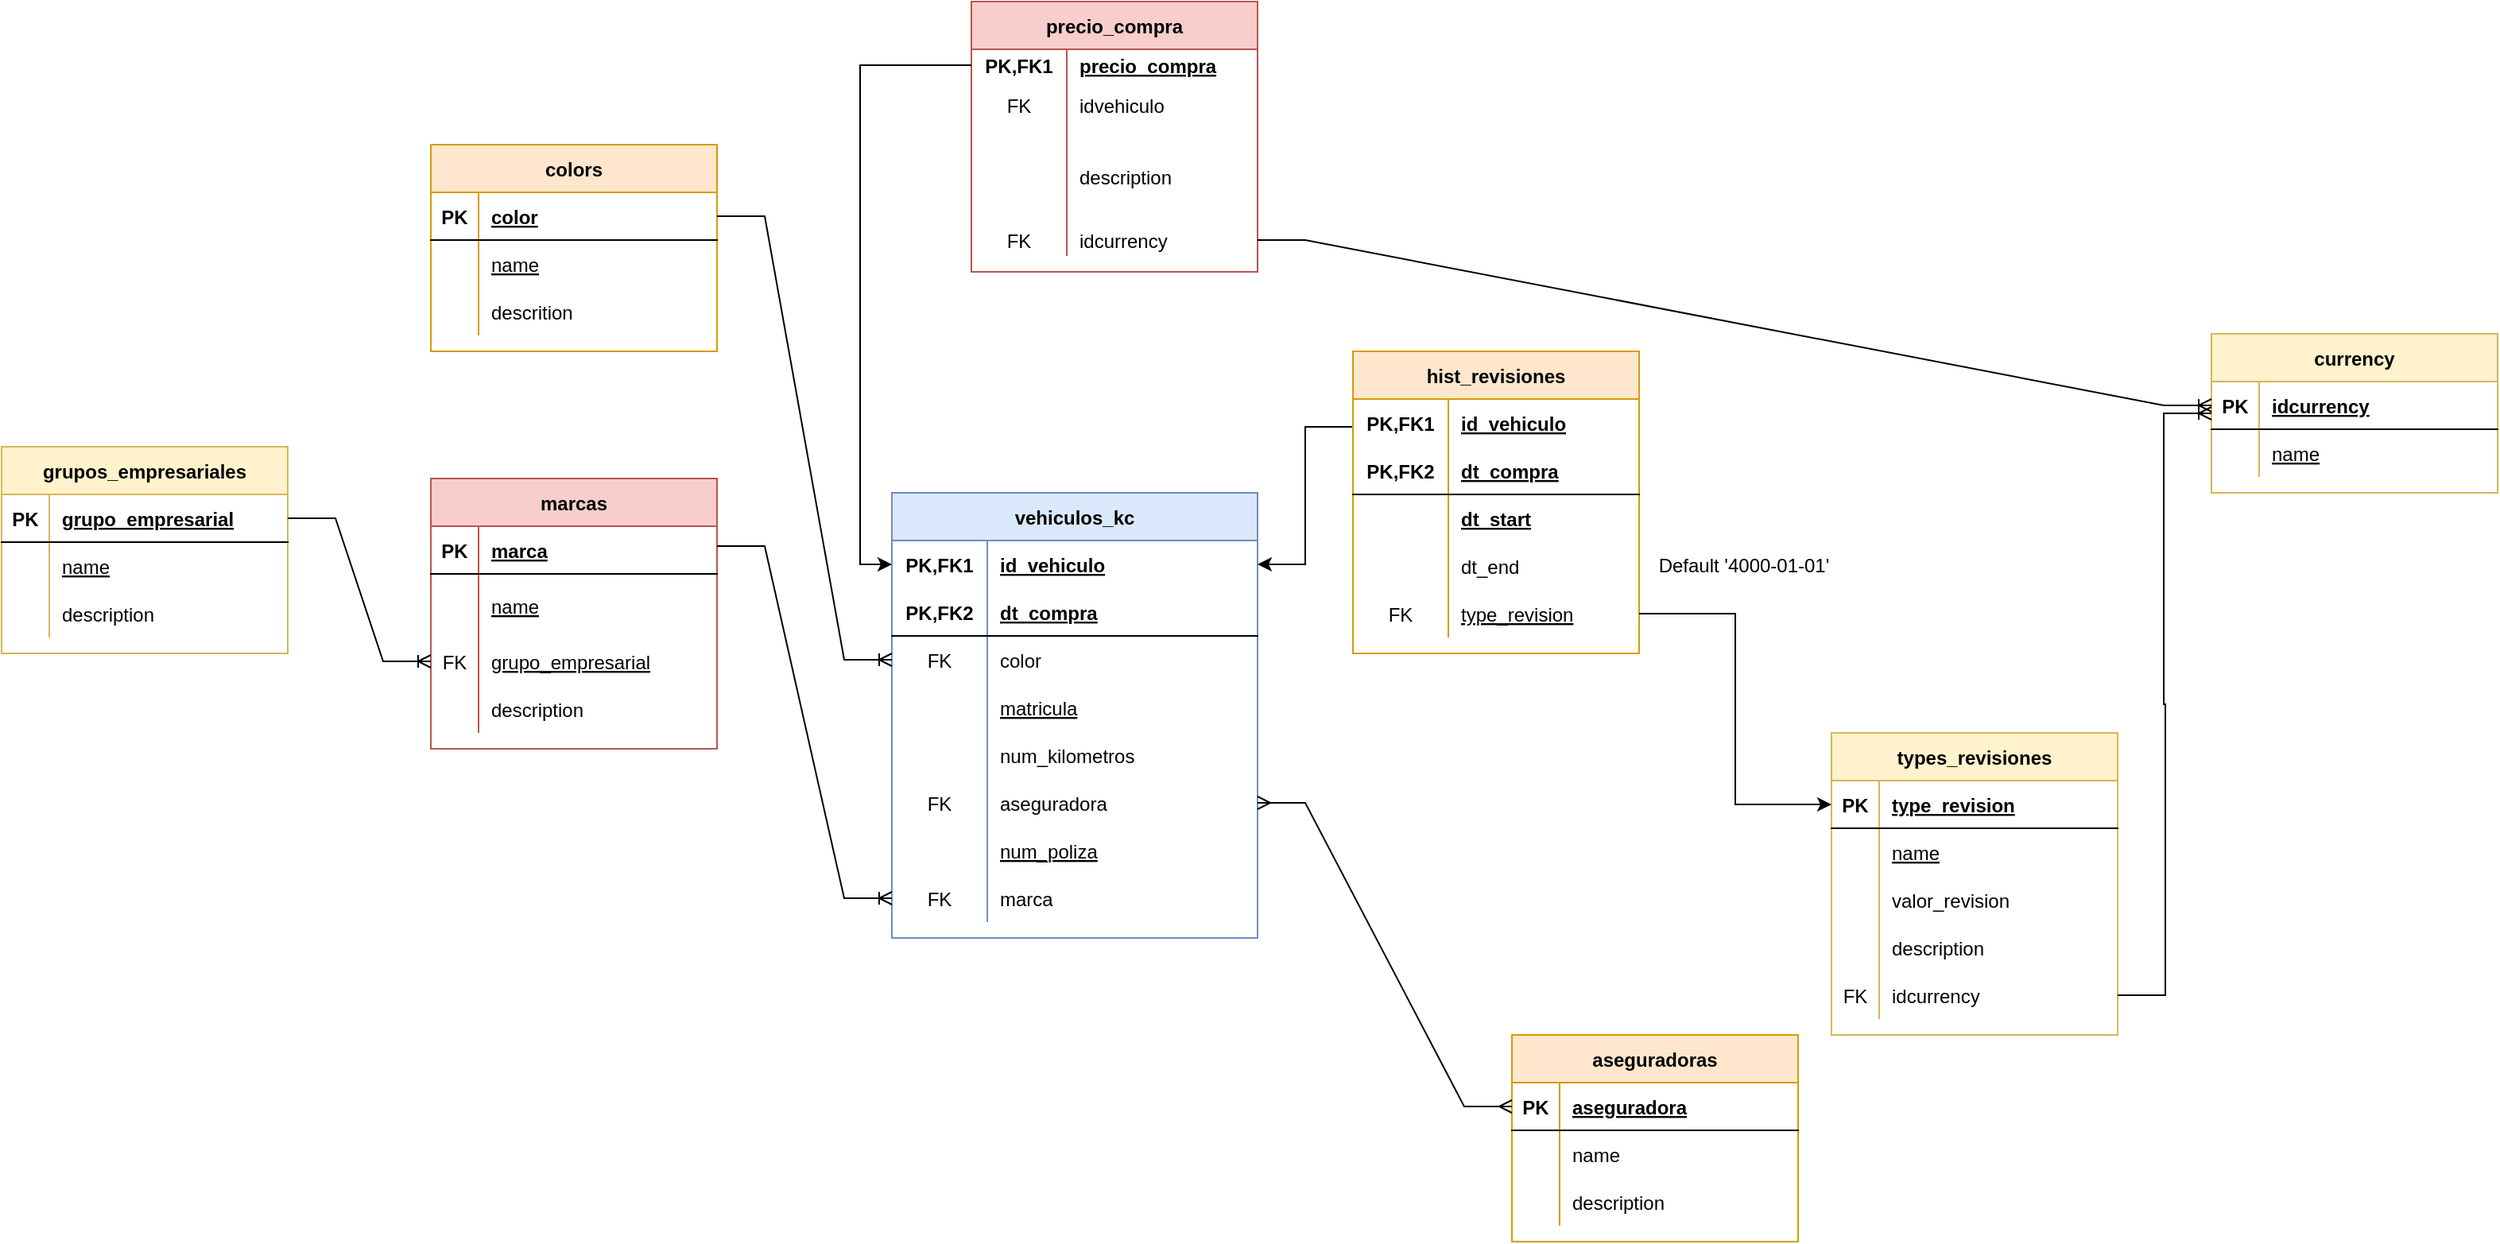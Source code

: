 <mxfile version="20.2.8" type="device"><diagram id="hcPcQY_i2NIe4Xo1qm1g" name="Página-1"><mxGraphModel dx="1695" dy="2679" grid="1" gridSize="10" guides="1" tooltips="1" connect="1" arrows="1" fold="1" page="1" pageScale="1" pageWidth="827" pageHeight="2100" math="0" shadow="0"><root><mxCell id="0"/><mxCell id="1" parent="0"/><mxCell id="Z83wsBmDGaU-SKLRe_BS-1" value="vehiculos_kc" style="shape=table;startSize=30;container=1;collapsible=1;childLayout=tableLayout;fixedRows=1;rowLines=0;fontStyle=1;align=center;resizeLast=1;fillColor=#dae8fc;strokeColor=#6c8ebf;" vertex="1" parent="1"><mxGeometry x="470" y="169" width="230" height="280" as="geometry"/></mxCell><mxCell id="Z83wsBmDGaU-SKLRe_BS-2" value="" style="shape=tableRow;horizontal=0;startSize=0;swimlaneHead=0;swimlaneBody=0;fillColor=none;collapsible=0;dropTarget=0;points=[[0,0.5],[1,0.5]];portConstraint=eastwest;top=0;left=0;right=0;bottom=0;" vertex="1" parent="Z83wsBmDGaU-SKLRe_BS-1"><mxGeometry y="30" width="230" height="30" as="geometry"/></mxCell><mxCell id="Z83wsBmDGaU-SKLRe_BS-3" value="PK,FK1" style="shape=partialRectangle;connectable=0;fillColor=none;top=0;left=0;bottom=0;right=0;fontStyle=1;overflow=hidden;" vertex="1" parent="Z83wsBmDGaU-SKLRe_BS-2"><mxGeometry width="60" height="30" as="geometry"><mxRectangle width="60" height="30" as="alternateBounds"/></mxGeometry></mxCell><mxCell id="Z83wsBmDGaU-SKLRe_BS-4" value="id_vehiculo" style="shape=partialRectangle;connectable=0;fillColor=none;top=0;left=0;bottom=0;right=0;align=left;spacingLeft=6;fontStyle=5;overflow=hidden;" vertex="1" parent="Z83wsBmDGaU-SKLRe_BS-2"><mxGeometry x="60" width="170" height="30" as="geometry"><mxRectangle width="170" height="30" as="alternateBounds"/></mxGeometry></mxCell><mxCell id="Z83wsBmDGaU-SKLRe_BS-5" value="" style="shape=tableRow;horizontal=0;startSize=0;swimlaneHead=0;swimlaneBody=0;fillColor=none;collapsible=0;dropTarget=0;points=[[0,0.5],[1,0.5]];portConstraint=eastwest;top=0;left=0;right=0;bottom=1;" vertex="1" parent="Z83wsBmDGaU-SKLRe_BS-1"><mxGeometry y="60" width="230" height="30" as="geometry"/></mxCell><mxCell id="Z83wsBmDGaU-SKLRe_BS-6" value="PK,FK2" style="shape=partialRectangle;connectable=0;fillColor=none;top=0;left=0;bottom=0;right=0;fontStyle=1;overflow=hidden;" vertex="1" parent="Z83wsBmDGaU-SKLRe_BS-5"><mxGeometry width="60" height="30" as="geometry"><mxRectangle width="60" height="30" as="alternateBounds"/></mxGeometry></mxCell><mxCell id="Z83wsBmDGaU-SKLRe_BS-7" value="dt_compra" style="shape=partialRectangle;connectable=0;fillColor=none;top=0;left=0;bottom=0;right=0;align=left;spacingLeft=6;fontStyle=5;overflow=hidden;" vertex="1" parent="Z83wsBmDGaU-SKLRe_BS-5"><mxGeometry x="60" width="170" height="30" as="geometry"><mxRectangle width="170" height="30" as="alternateBounds"/></mxGeometry></mxCell><mxCell id="Z83wsBmDGaU-SKLRe_BS-14" value="" style="shape=tableRow;horizontal=0;startSize=0;swimlaneHead=0;swimlaneBody=0;fillColor=none;collapsible=0;dropTarget=0;points=[[0,0.5],[1,0.5]];portConstraint=eastwest;top=0;left=0;right=0;bottom=0;" vertex="1" parent="Z83wsBmDGaU-SKLRe_BS-1"><mxGeometry y="90" width="230" height="30" as="geometry"/></mxCell><mxCell id="Z83wsBmDGaU-SKLRe_BS-15" value="FK" style="shape=partialRectangle;connectable=0;fillColor=none;top=0;left=0;bottom=0;right=0;editable=1;overflow=hidden;" vertex="1" parent="Z83wsBmDGaU-SKLRe_BS-14"><mxGeometry width="60" height="30" as="geometry"><mxRectangle width="60" height="30" as="alternateBounds"/></mxGeometry></mxCell><mxCell id="Z83wsBmDGaU-SKLRe_BS-16" value="color" style="shape=partialRectangle;connectable=0;fillColor=none;top=0;left=0;bottom=0;right=0;align=left;spacingLeft=6;overflow=hidden;" vertex="1" parent="Z83wsBmDGaU-SKLRe_BS-14"><mxGeometry x="60" width="170" height="30" as="geometry"><mxRectangle width="170" height="30" as="alternateBounds"/></mxGeometry></mxCell><mxCell id="Z83wsBmDGaU-SKLRe_BS-17" value="" style="shape=tableRow;horizontal=0;startSize=0;swimlaneHead=0;swimlaneBody=0;fillColor=none;collapsible=0;dropTarget=0;points=[[0,0.5],[1,0.5]];portConstraint=eastwest;top=0;left=0;right=0;bottom=0;" vertex="1" parent="Z83wsBmDGaU-SKLRe_BS-1"><mxGeometry y="120" width="230" height="30" as="geometry"/></mxCell><mxCell id="Z83wsBmDGaU-SKLRe_BS-18" value="" style="shape=partialRectangle;connectable=0;fillColor=none;top=0;left=0;bottom=0;right=0;editable=1;overflow=hidden;" vertex="1" parent="Z83wsBmDGaU-SKLRe_BS-17"><mxGeometry width="60" height="30" as="geometry"><mxRectangle width="60" height="30" as="alternateBounds"/></mxGeometry></mxCell><mxCell id="Z83wsBmDGaU-SKLRe_BS-19" value="matricula" style="shape=partialRectangle;connectable=0;fillColor=none;top=0;left=0;bottom=0;right=0;align=left;spacingLeft=6;overflow=hidden;fontStyle=4" vertex="1" parent="Z83wsBmDGaU-SKLRe_BS-17"><mxGeometry x="60" width="170" height="30" as="geometry"><mxRectangle width="170" height="30" as="alternateBounds"/></mxGeometry></mxCell><mxCell id="Z83wsBmDGaU-SKLRe_BS-20" value="" style="shape=tableRow;horizontal=0;startSize=0;swimlaneHead=0;swimlaneBody=0;fillColor=none;collapsible=0;dropTarget=0;points=[[0,0.5],[1,0.5]];portConstraint=eastwest;top=0;left=0;right=0;bottom=0;" vertex="1" parent="Z83wsBmDGaU-SKLRe_BS-1"><mxGeometry y="150" width="230" height="30" as="geometry"/></mxCell><mxCell id="Z83wsBmDGaU-SKLRe_BS-21" value="" style="shape=partialRectangle;connectable=0;fillColor=none;top=0;left=0;bottom=0;right=0;editable=1;overflow=hidden;" vertex="1" parent="Z83wsBmDGaU-SKLRe_BS-20"><mxGeometry width="60" height="30" as="geometry"><mxRectangle width="60" height="30" as="alternateBounds"/></mxGeometry></mxCell><mxCell id="Z83wsBmDGaU-SKLRe_BS-22" value="num_kilometros" style="shape=partialRectangle;connectable=0;fillColor=none;top=0;left=0;bottom=0;right=0;align=left;spacingLeft=6;overflow=hidden;" vertex="1" parent="Z83wsBmDGaU-SKLRe_BS-20"><mxGeometry x="60" width="170" height="30" as="geometry"><mxRectangle width="170" height="30" as="alternateBounds"/></mxGeometry></mxCell><mxCell id="Z83wsBmDGaU-SKLRe_BS-23" value="" style="shape=tableRow;horizontal=0;startSize=0;swimlaneHead=0;swimlaneBody=0;fillColor=none;collapsible=0;dropTarget=0;points=[[0,0.5],[1,0.5]];portConstraint=eastwest;top=0;left=0;right=0;bottom=0;" vertex="1" parent="Z83wsBmDGaU-SKLRe_BS-1"><mxGeometry y="180" width="230" height="30" as="geometry"/></mxCell><mxCell id="Z83wsBmDGaU-SKLRe_BS-24" value="FK" style="shape=partialRectangle;connectable=0;fillColor=none;top=0;left=0;bottom=0;right=0;editable=1;overflow=hidden;" vertex="1" parent="Z83wsBmDGaU-SKLRe_BS-23"><mxGeometry width="60" height="30" as="geometry"><mxRectangle width="60" height="30" as="alternateBounds"/></mxGeometry></mxCell><mxCell id="Z83wsBmDGaU-SKLRe_BS-25" value="aseguradora" style="shape=partialRectangle;connectable=0;fillColor=none;top=0;left=0;bottom=0;right=0;align=left;spacingLeft=6;overflow=hidden;" vertex="1" parent="Z83wsBmDGaU-SKLRe_BS-23"><mxGeometry x="60" width="170" height="30" as="geometry"><mxRectangle width="170" height="30" as="alternateBounds"/></mxGeometry></mxCell><mxCell id="Z83wsBmDGaU-SKLRe_BS-26" value="" style="shape=tableRow;horizontal=0;startSize=0;swimlaneHead=0;swimlaneBody=0;fillColor=none;collapsible=0;dropTarget=0;points=[[0,0.5],[1,0.5]];portConstraint=eastwest;top=0;left=0;right=0;bottom=0;" vertex="1" parent="Z83wsBmDGaU-SKLRe_BS-1"><mxGeometry y="210" width="230" height="30" as="geometry"/></mxCell><mxCell id="Z83wsBmDGaU-SKLRe_BS-27" value="" style="shape=partialRectangle;connectable=0;fillColor=none;top=0;left=0;bottom=0;right=0;editable=1;overflow=hidden;" vertex="1" parent="Z83wsBmDGaU-SKLRe_BS-26"><mxGeometry width="60" height="30" as="geometry"><mxRectangle width="60" height="30" as="alternateBounds"/></mxGeometry></mxCell><mxCell id="Z83wsBmDGaU-SKLRe_BS-28" value="num_poliza" style="shape=partialRectangle;connectable=0;fillColor=none;top=0;left=0;bottom=0;right=0;align=left;spacingLeft=6;overflow=hidden;fontStyle=4" vertex="1" parent="Z83wsBmDGaU-SKLRe_BS-26"><mxGeometry x="60" width="170" height="30" as="geometry"><mxRectangle width="170" height="30" as="alternateBounds"/></mxGeometry></mxCell><mxCell id="Z83wsBmDGaU-SKLRe_BS-90" value="" style="shape=tableRow;horizontal=0;startSize=0;swimlaneHead=0;swimlaneBody=0;fillColor=none;collapsible=0;dropTarget=0;points=[[0,0.5],[1,0.5]];portConstraint=eastwest;top=0;left=0;right=0;bottom=0;" vertex="1" parent="Z83wsBmDGaU-SKLRe_BS-1"><mxGeometry y="240" width="230" height="30" as="geometry"/></mxCell><mxCell id="Z83wsBmDGaU-SKLRe_BS-91" value="FK" style="shape=partialRectangle;connectable=0;fillColor=none;top=0;left=0;bottom=0;right=0;editable=1;overflow=hidden;" vertex="1" parent="Z83wsBmDGaU-SKLRe_BS-90"><mxGeometry width="60" height="30" as="geometry"><mxRectangle width="60" height="30" as="alternateBounds"/></mxGeometry></mxCell><mxCell id="Z83wsBmDGaU-SKLRe_BS-92" value="marca" style="shape=partialRectangle;connectable=0;fillColor=none;top=0;left=0;bottom=0;right=0;align=left;spacingLeft=6;overflow=hidden;" vertex="1" parent="Z83wsBmDGaU-SKLRe_BS-90"><mxGeometry x="60" width="170" height="30" as="geometry"><mxRectangle width="170" height="30" as="alternateBounds"/></mxGeometry></mxCell><mxCell id="Z83wsBmDGaU-SKLRe_BS-35" value="aseguradoras" style="shape=table;startSize=30;container=1;collapsible=1;childLayout=tableLayout;fixedRows=1;rowLines=0;fontStyle=1;align=center;resizeLast=1;fillColor=#ffe6cc;strokeColor=#d79b00;" vertex="1" parent="1"><mxGeometry x="860" y="510" width="180" height="130" as="geometry"/></mxCell><mxCell id="Z83wsBmDGaU-SKLRe_BS-36" value="" style="shape=tableRow;horizontal=0;startSize=0;swimlaneHead=0;swimlaneBody=0;fillColor=none;collapsible=0;dropTarget=0;points=[[0,0.5],[1,0.5]];portConstraint=eastwest;top=0;left=0;right=0;bottom=1;" vertex="1" parent="Z83wsBmDGaU-SKLRe_BS-35"><mxGeometry y="30" width="180" height="30" as="geometry"/></mxCell><mxCell id="Z83wsBmDGaU-SKLRe_BS-37" value="PK" style="shape=partialRectangle;connectable=0;fillColor=none;top=0;left=0;bottom=0;right=0;fontStyle=1;overflow=hidden;" vertex="1" parent="Z83wsBmDGaU-SKLRe_BS-36"><mxGeometry width="30" height="30" as="geometry"><mxRectangle width="30" height="30" as="alternateBounds"/></mxGeometry></mxCell><mxCell id="Z83wsBmDGaU-SKLRe_BS-38" value="aseguradora" style="shape=partialRectangle;connectable=0;fillColor=none;top=0;left=0;bottom=0;right=0;align=left;spacingLeft=6;fontStyle=5;overflow=hidden;" vertex="1" parent="Z83wsBmDGaU-SKLRe_BS-36"><mxGeometry x="30" width="150" height="30" as="geometry"><mxRectangle width="150" height="30" as="alternateBounds"/></mxGeometry></mxCell><mxCell id="Z83wsBmDGaU-SKLRe_BS-39" value="" style="shape=tableRow;horizontal=0;startSize=0;swimlaneHead=0;swimlaneBody=0;fillColor=none;collapsible=0;dropTarget=0;points=[[0,0.5],[1,0.5]];portConstraint=eastwest;top=0;left=0;right=0;bottom=0;" vertex="1" parent="Z83wsBmDGaU-SKLRe_BS-35"><mxGeometry y="60" width="180" height="30" as="geometry"/></mxCell><mxCell id="Z83wsBmDGaU-SKLRe_BS-40" value="" style="shape=partialRectangle;connectable=0;fillColor=none;top=0;left=0;bottom=0;right=0;editable=1;overflow=hidden;" vertex="1" parent="Z83wsBmDGaU-SKLRe_BS-39"><mxGeometry width="30" height="30" as="geometry"><mxRectangle width="30" height="30" as="alternateBounds"/></mxGeometry></mxCell><mxCell id="Z83wsBmDGaU-SKLRe_BS-41" value="name" style="shape=partialRectangle;connectable=0;fillColor=none;top=0;left=0;bottom=0;right=0;align=left;spacingLeft=6;overflow=hidden;" vertex="1" parent="Z83wsBmDGaU-SKLRe_BS-39"><mxGeometry x="30" width="150" height="30" as="geometry"><mxRectangle width="150" height="30" as="alternateBounds"/></mxGeometry></mxCell><mxCell id="Z83wsBmDGaU-SKLRe_BS-42" value="" style="shape=tableRow;horizontal=0;startSize=0;swimlaneHead=0;swimlaneBody=0;fillColor=none;collapsible=0;dropTarget=0;points=[[0,0.5],[1,0.5]];portConstraint=eastwest;top=0;left=0;right=0;bottom=0;" vertex="1" parent="Z83wsBmDGaU-SKLRe_BS-35"><mxGeometry y="90" width="180" height="30" as="geometry"/></mxCell><mxCell id="Z83wsBmDGaU-SKLRe_BS-43" value="" style="shape=partialRectangle;connectable=0;fillColor=none;top=0;left=0;bottom=0;right=0;editable=1;overflow=hidden;" vertex="1" parent="Z83wsBmDGaU-SKLRe_BS-42"><mxGeometry width="30" height="30" as="geometry"><mxRectangle width="30" height="30" as="alternateBounds"/></mxGeometry></mxCell><mxCell id="Z83wsBmDGaU-SKLRe_BS-44" value="description" style="shape=partialRectangle;connectable=0;fillColor=none;top=0;left=0;bottom=0;right=0;align=left;spacingLeft=6;overflow=hidden;" vertex="1" parent="Z83wsBmDGaU-SKLRe_BS-42"><mxGeometry x="30" width="150" height="30" as="geometry"><mxRectangle width="150" height="30" as="alternateBounds"/></mxGeometry></mxCell><mxCell id="Z83wsBmDGaU-SKLRe_BS-48" value="" style="edgeStyle=entityRelationEdgeStyle;fontSize=12;html=1;endArrow=ERmany;startArrow=ERmany;rounded=0;entryX=0;entryY=0.5;entryDx=0;entryDy=0;" edge="1" parent="1" source="Z83wsBmDGaU-SKLRe_BS-23" target="Z83wsBmDGaU-SKLRe_BS-36"><mxGeometry width="100" height="100" relative="1" as="geometry"><mxPoint x="790" y="580" as="sourcePoint"/><mxPoint x="890" y="480" as="targetPoint"/></mxGeometry></mxCell><mxCell id="Z83wsBmDGaU-SKLRe_BS-49" value="marcas" style="shape=table;startSize=30;container=1;collapsible=1;childLayout=tableLayout;fixedRows=1;rowLines=0;fontStyle=1;align=center;resizeLast=1;fillColor=#f8cecc;strokeColor=#b85450;" vertex="1" parent="1"><mxGeometry x="180" y="160" width="180" height="170" as="geometry"/></mxCell><mxCell id="Z83wsBmDGaU-SKLRe_BS-50" value="" style="shape=tableRow;horizontal=0;startSize=0;swimlaneHead=0;swimlaneBody=0;fillColor=none;collapsible=0;dropTarget=0;points=[[0,0.5],[1,0.5]];portConstraint=eastwest;top=0;left=0;right=0;bottom=1;" vertex="1" parent="Z83wsBmDGaU-SKLRe_BS-49"><mxGeometry y="30" width="180" height="30" as="geometry"/></mxCell><mxCell id="Z83wsBmDGaU-SKLRe_BS-51" value="PK" style="shape=partialRectangle;connectable=0;fillColor=none;top=0;left=0;bottom=0;right=0;fontStyle=1;overflow=hidden;" vertex="1" parent="Z83wsBmDGaU-SKLRe_BS-50"><mxGeometry width="30" height="30" as="geometry"><mxRectangle width="30" height="30" as="alternateBounds"/></mxGeometry></mxCell><mxCell id="Z83wsBmDGaU-SKLRe_BS-52" value="marca" style="shape=partialRectangle;connectable=0;fillColor=none;top=0;left=0;bottom=0;right=0;align=left;spacingLeft=6;fontStyle=5;overflow=hidden;" vertex="1" parent="Z83wsBmDGaU-SKLRe_BS-50"><mxGeometry x="30" width="150" height="30" as="geometry"><mxRectangle width="150" height="30" as="alternateBounds"/></mxGeometry></mxCell><mxCell id="Z83wsBmDGaU-SKLRe_BS-53" value="" style="shape=tableRow;horizontal=0;startSize=0;swimlaneHead=0;swimlaneBody=0;fillColor=none;collapsible=0;dropTarget=0;points=[[0,0.5],[1,0.5]];portConstraint=eastwest;top=0;left=0;right=0;bottom=0;" vertex="1" parent="Z83wsBmDGaU-SKLRe_BS-49"><mxGeometry y="60" width="180" height="40" as="geometry"/></mxCell><mxCell id="Z83wsBmDGaU-SKLRe_BS-54" value="" style="shape=partialRectangle;connectable=0;fillColor=none;top=0;left=0;bottom=0;right=0;editable=1;overflow=hidden;" vertex="1" parent="Z83wsBmDGaU-SKLRe_BS-53"><mxGeometry width="30" height="40" as="geometry"><mxRectangle width="30" height="40" as="alternateBounds"/></mxGeometry></mxCell><mxCell id="Z83wsBmDGaU-SKLRe_BS-55" value="name" style="shape=partialRectangle;connectable=0;fillColor=none;top=0;left=0;bottom=0;right=0;align=left;spacingLeft=6;overflow=hidden;fontStyle=4" vertex="1" parent="Z83wsBmDGaU-SKLRe_BS-53"><mxGeometry x="30" width="150" height="40" as="geometry"><mxRectangle width="150" height="40" as="alternateBounds"/></mxGeometry></mxCell><mxCell id="Z83wsBmDGaU-SKLRe_BS-56" value="" style="shape=tableRow;horizontal=0;startSize=0;swimlaneHead=0;swimlaneBody=0;fillColor=none;collapsible=0;dropTarget=0;points=[[0,0.5],[1,0.5]];portConstraint=eastwest;top=0;left=0;right=0;bottom=0;" vertex="1" parent="Z83wsBmDGaU-SKLRe_BS-49"><mxGeometry y="100" width="180" height="30" as="geometry"/></mxCell><mxCell id="Z83wsBmDGaU-SKLRe_BS-57" value="FK" style="shape=partialRectangle;connectable=0;fillColor=none;top=0;left=0;bottom=0;right=0;editable=1;overflow=hidden;" vertex="1" parent="Z83wsBmDGaU-SKLRe_BS-56"><mxGeometry width="30" height="30" as="geometry"><mxRectangle width="30" height="30" as="alternateBounds"/></mxGeometry></mxCell><mxCell id="Z83wsBmDGaU-SKLRe_BS-58" value="grupo_empresarial" style="shape=partialRectangle;connectable=0;fillColor=none;top=0;left=0;bottom=0;right=0;align=left;spacingLeft=6;overflow=hidden;fontStyle=4" vertex="1" parent="Z83wsBmDGaU-SKLRe_BS-56"><mxGeometry x="30" width="150" height="30" as="geometry"><mxRectangle width="150" height="30" as="alternateBounds"/></mxGeometry></mxCell><mxCell id="Z83wsBmDGaU-SKLRe_BS-59" value="" style="shape=tableRow;horizontal=0;startSize=0;swimlaneHead=0;swimlaneBody=0;fillColor=none;collapsible=0;dropTarget=0;points=[[0,0.5],[1,0.5]];portConstraint=eastwest;top=0;left=0;right=0;bottom=0;" vertex="1" parent="Z83wsBmDGaU-SKLRe_BS-49"><mxGeometry y="130" width="180" height="30" as="geometry"/></mxCell><mxCell id="Z83wsBmDGaU-SKLRe_BS-60" value="" style="shape=partialRectangle;connectable=0;fillColor=none;top=0;left=0;bottom=0;right=0;editable=1;overflow=hidden;" vertex="1" parent="Z83wsBmDGaU-SKLRe_BS-59"><mxGeometry width="30" height="30" as="geometry"><mxRectangle width="30" height="30" as="alternateBounds"/></mxGeometry></mxCell><mxCell id="Z83wsBmDGaU-SKLRe_BS-61" value="description" style="shape=partialRectangle;connectable=0;fillColor=none;top=0;left=0;bottom=0;right=0;align=left;spacingLeft=6;overflow=hidden;" vertex="1" parent="Z83wsBmDGaU-SKLRe_BS-59"><mxGeometry x="30" width="150" height="30" as="geometry"><mxRectangle width="150" height="30" as="alternateBounds"/></mxGeometry></mxCell><mxCell id="Z83wsBmDGaU-SKLRe_BS-62" value="" style="edgeStyle=entityRelationEdgeStyle;fontSize=12;html=1;endArrow=ERoneToMany;rounded=0;exitX=1;exitY=0.25;exitDx=0;exitDy=0;entryX=0;entryY=0.5;entryDx=0;entryDy=0;" edge="1" parent="1" source="Z83wsBmDGaU-SKLRe_BS-49" target="Z83wsBmDGaU-SKLRe_BS-90"><mxGeometry width="100" height="100" relative="1" as="geometry"><mxPoint x="360" y="170" as="sourcePoint"/><mxPoint x="460" y="70" as="targetPoint"/></mxGeometry></mxCell><mxCell id="Z83wsBmDGaU-SKLRe_BS-63" value="grupos_empresariales" style="shape=table;startSize=30;container=1;collapsible=1;childLayout=tableLayout;fixedRows=1;rowLines=0;fontStyle=1;align=center;resizeLast=1;fillColor=#fff2cc;strokeColor=#d6b656;" vertex="1" parent="1"><mxGeometry x="-90" y="140" width="180" height="130" as="geometry"/></mxCell><mxCell id="Z83wsBmDGaU-SKLRe_BS-64" value="" style="shape=tableRow;horizontal=0;startSize=0;swimlaneHead=0;swimlaneBody=0;fillColor=none;collapsible=0;dropTarget=0;points=[[0,0.5],[1,0.5]];portConstraint=eastwest;top=0;left=0;right=0;bottom=1;" vertex="1" parent="Z83wsBmDGaU-SKLRe_BS-63"><mxGeometry y="30" width="180" height="30" as="geometry"/></mxCell><mxCell id="Z83wsBmDGaU-SKLRe_BS-65" value="PK" style="shape=partialRectangle;connectable=0;fillColor=none;top=0;left=0;bottom=0;right=0;fontStyle=1;overflow=hidden;" vertex="1" parent="Z83wsBmDGaU-SKLRe_BS-64"><mxGeometry width="30" height="30" as="geometry"><mxRectangle width="30" height="30" as="alternateBounds"/></mxGeometry></mxCell><mxCell id="Z83wsBmDGaU-SKLRe_BS-66" value="grupo_empresarial" style="shape=partialRectangle;connectable=0;fillColor=none;top=0;left=0;bottom=0;right=0;align=left;spacingLeft=6;fontStyle=5;overflow=hidden;" vertex="1" parent="Z83wsBmDGaU-SKLRe_BS-64"><mxGeometry x="30" width="150" height="30" as="geometry"><mxRectangle width="150" height="30" as="alternateBounds"/></mxGeometry></mxCell><mxCell id="Z83wsBmDGaU-SKLRe_BS-67" value="" style="shape=tableRow;horizontal=0;startSize=0;swimlaneHead=0;swimlaneBody=0;fillColor=none;collapsible=0;dropTarget=0;points=[[0,0.5],[1,0.5]];portConstraint=eastwest;top=0;left=0;right=0;bottom=0;" vertex="1" parent="Z83wsBmDGaU-SKLRe_BS-63"><mxGeometry y="60" width="180" height="30" as="geometry"/></mxCell><mxCell id="Z83wsBmDGaU-SKLRe_BS-68" value="" style="shape=partialRectangle;connectable=0;fillColor=none;top=0;left=0;bottom=0;right=0;editable=1;overflow=hidden;" vertex="1" parent="Z83wsBmDGaU-SKLRe_BS-67"><mxGeometry width="30" height="30" as="geometry"><mxRectangle width="30" height="30" as="alternateBounds"/></mxGeometry></mxCell><mxCell id="Z83wsBmDGaU-SKLRe_BS-69" value="name" style="shape=partialRectangle;connectable=0;fillColor=none;top=0;left=0;bottom=0;right=0;align=left;spacingLeft=6;overflow=hidden;fontStyle=4" vertex="1" parent="Z83wsBmDGaU-SKLRe_BS-67"><mxGeometry x="30" width="150" height="30" as="geometry"><mxRectangle width="150" height="30" as="alternateBounds"/></mxGeometry></mxCell><mxCell id="Z83wsBmDGaU-SKLRe_BS-70" value="" style="shape=tableRow;horizontal=0;startSize=0;swimlaneHead=0;swimlaneBody=0;fillColor=none;collapsible=0;dropTarget=0;points=[[0,0.5],[1,0.5]];portConstraint=eastwest;top=0;left=0;right=0;bottom=0;" vertex="1" parent="Z83wsBmDGaU-SKLRe_BS-63"><mxGeometry y="90" width="180" height="30" as="geometry"/></mxCell><mxCell id="Z83wsBmDGaU-SKLRe_BS-71" value="" style="shape=partialRectangle;connectable=0;fillColor=none;top=0;left=0;bottom=0;right=0;editable=1;overflow=hidden;" vertex="1" parent="Z83wsBmDGaU-SKLRe_BS-70"><mxGeometry width="30" height="30" as="geometry"><mxRectangle width="30" height="30" as="alternateBounds"/></mxGeometry></mxCell><mxCell id="Z83wsBmDGaU-SKLRe_BS-72" value="description" style="shape=partialRectangle;connectable=0;fillColor=none;top=0;left=0;bottom=0;right=0;align=left;spacingLeft=6;overflow=hidden;" vertex="1" parent="Z83wsBmDGaU-SKLRe_BS-70"><mxGeometry x="30" width="150" height="30" as="geometry"><mxRectangle width="150" height="30" as="alternateBounds"/></mxGeometry></mxCell><mxCell id="Z83wsBmDGaU-SKLRe_BS-76" value="" style="edgeStyle=entityRelationEdgeStyle;fontSize=12;html=1;endArrow=ERoneToMany;rounded=0;entryX=0;entryY=0.5;entryDx=0;entryDy=0;" edge="1" parent="1" source="Z83wsBmDGaU-SKLRe_BS-64" target="Z83wsBmDGaU-SKLRe_BS-56"><mxGeometry width="100" height="100" relative="1" as="geometry"><mxPoint x="30" y="410" as="sourcePoint"/><mxPoint x="130" y="310" as="targetPoint"/></mxGeometry></mxCell><mxCell id="Z83wsBmDGaU-SKLRe_BS-77" value="colors" style="shape=table;startSize=30;container=1;collapsible=1;childLayout=tableLayout;fixedRows=1;rowLines=0;fontStyle=1;align=center;resizeLast=1;fillColor=#ffe6cc;strokeColor=#d79b00;" vertex="1" parent="1"><mxGeometry x="180" y="-50" width="180" height="130" as="geometry"/></mxCell><mxCell id="Z83wsBmDGaU-SKLRe_BS-78" value="" style="shape=tableRow;horizontal=0;startSize=0;swimlaneHead=0;swimlaneBody=0;fillColor=none;collapsible=0;dropTarget=0;points=[[0,0.5],[1,0.5]];portConstraint=eastwest;top=0;left=0;right=0;bottom=1;" vertex="1" parent="Z83wsBmDGaU-SKLRe_BS-77"><mxGeometry y="30" width="180" height="30" as="geometry"/></mxCell><mxCell id="Z83wsBmDGaU-SKLRe_BS-79" value="PK" style="shape=partialRectangle;connectable=0;fillColor=none;top=0;left=0;bottom=0;right=0;fontStyle=1;overflow=hidden;" vertex="1" parent="Z83wsBmDGaU-SKLRe_BS-78"><mxGeometry width="30" height="30" as="geometry"><mxRectangle width="30" height="30" as="alternateBounds"/></mxGeometry></mxCell><mxCell id="Z83wsBmDGaU-SKLRe_BS-80" value="color" style="shape=partialRectangle;connectable=0;fillColor=none;top=0;left=0;bottom=0;right=0;align=left;spacingLeft=6;fontStyle=5;overflow=hidden;" vertex="1" parent="Z83wsBmDGaU-SKLRe_BS-78"><mxGeometry x="30" width="150" height="30" as="geometry"><mxRectangle width="150" height="30" as="alternateBounds"/></mxGeometry></mxCell><mxCell id="Z83wsBmDGaU-SKLRe_BS-81" value="" style="shape=tableRow;horizontal=0;startSize=0;swimlaneHead=0;swimlaneBody=0;fillColor=none;collapsible=0;dropTarget=0;points=[[0,0.5],[1,0.5]];portConstraint=eastwest;top=0;left=0;right=0;bottom=0;fontStyle=4" vertex="1" parent="Z83wsBmDGaU-SKLRe_BS-77"><mxGeometry y="60" width="180" height="30" as="geometry"/></mxCell><mxCell id="Z83wsBmDGaU-SKLRe_BS-82" value="" style="shape=partialRectangle;connectable=0;fillColor=none;top=0;left=0;bottom=0;right=0;editable=1;overflow=hidden;" vertex="1" parent="Z83wsBmDGaU-SKLRe_BS-81"><mxGeometry width="30" height="30" as="geometry"><mxRectangle width="30" height="30" as="alternateBounds"/></mxGeometry></mxCell><mxCell id="Z83wsBmDGaU-SKLRe_BS-83" value="name" style="shape=partialRectangle;connectable=0;fillColor=none;top=0;left=0;bottom=0;right=0;align=left;spacingLeft=6;overflow=hidden;fontStyle=4" vertex="1" parent="Z83wsBmDGaU-SKLRe_BS-81"><mxGeometry x="30" width="150" height="30" as="geometry"><mxRectangle width="150" height="30" as="alternateBounds"/></mxGeometry></mxCell><mxCell id="Z83wsBmDGaU-SKLRe_BS-84" value="" style="shape=tableRow;horizontal=0;startSize=0;swimlaneHead=0;swimlaneBody=0;fillColor=none;collapsible=0;dropTarget=0;points=[[0,0.5],[1,0.5]];portConstraint=eastwest;top=0;left=0;right=0;bottom=0;" vertex="1" parent="Z83wsBmDGaU-SKLRe_BS-77"><mxGeometry y="90" width="180" height="30" as="geometry"/></mxCell><mxCell id="Z83wsBmDGaU-SKLRe_BS-85" value="" style="shape=partialRectangle;connectable=0;fillColor=none;top=0;left=0;bottom=0;right=0;editable=1;overflow=hidden;" vertex="1" parent="Z83wsBmDGaU-SKLRe_BS-84"><mxGeometry width="30" height="30" as="geometry"><mxRectangle width="30" height="30" as="alternateBounds"/></mxGeometry></mxCell><mxCell id="Z83wsBmDGaU-SKLRe_BS-86" value="descrition" style="shape=partialRectangle;connectable=0;fillColor=none;top=0;left=0;bottom=0;right=0;align=left;spacingLeft=6;overflow=hidden;" vertex="1" parent="Z83wsBmDGaU-SKLRe_BS-84"><mxGeometry x="30" width="150" height="30" as="geometry"><mxRectangle width="150" height="30" as="alternateBounds"/></mxGeometry></mxCell><mxCell id="Z83wsBmDGaU-SKLRe_BS-106" value="types_revisiones" style="shape=table;startSize=30;container=1;collapsible=1;childLayout=tableLayout;fixedRows=1;rowLines=0;fontStyle=1;align=center;resizeLast=1;fillColor=#fff2cc;strokeColor=#d6b656;" vertex="1" parent="1"><mxGeometry x="1061" y="320" width="180" height="190" as="geometry"/></mxCell><mxCell id="Z83wsBmDGaU-SKLRe_BS-107" value="" style="shape=tableRow;horizontal=0;startSize=0;swimlaneHead=0;swimlaneBody=0;fillColor=none;collapsible=0;dropTarget=0;points=[[0,0.5],[1,0.5]];portConstraint=eastwest;top=0;left=0;right=0;bottom=1;" vertex="1" parent="Z83wsBmDGaU-SKLRe_BS-106"><mxGeometry y="30" width="180" height="30" as="geometry"/></mxCell><mxCell id="Z83wsBmDGaU-SKLRe_BS-108" value="PK" style="shape=partialRectangle;connectable=0;fillColor=none;top=0;left=0;bottom=0;right=0;fontStyle=1;overflow=hidden;" vertex="1" parent="Z83wsBmDGaU-SKLRe_BS-107"><mxGeometry width="30" height="30" as="geometry"><mxRectangle width="30" height="30" as="alternateBounds"/></mxGeometry></mxCell><mxCell id="Z83wsBmDGaU-SKLRe_BS-109" value="type_revision" style="shape=partialRectangle;connectable=0;fillColor=none;top=0;left=0;bottom=0;right=0;align=left;spacingLeft=6;fontStyle=5;overflow=hidden;" vertex="1" parent="Z83wsBmDGaU-SKLRe_BS-107"><mxGeometry x="30" width="150" height="30" as="geometry"><mxRectangle width="150" height="30" as="alternateBounds"/></mxGeometry></mxCell><mxCell id="Z83wsBmDGaU-SKLRe_BS-110" value="" style="shape=tableRow;horizontal=0;startSize=0;swimlaneHead=0;swimlaneBody=0;fillColor=none;collapsible=0;dropTarget=0;points=[[0,0.5],[1,0.5]];portConstraint=eastwest;top=0;left=0;right=0;bottom=0;" vertex="1" parent="Z83wsBmDGaU-SKLRe_BS-106"><mxGeometry y="60" width="180" height="30" as="geometry"/></mxCell><mxCell id="Z83wsBmDGaU-SKLRe_BS-111" value="" style="shape=partialRectangle;connectable=0;fillColor=none;top=0;left=0;bottom=0;right=0;editable=1;overflow=hidden;" vertex="1" parent="Z83wsBmDGaU-SKLRe_BS-110"><mxGeometry width="30" height="30" as="geometry"><mxRectangle width="30" height="30" as="alternateBounds"/></mxGeometry></mxCell><mxCell id="Z83wsBmDGaU-SKLRe_BS-112" value="name" style="shape=partialRectangle;connectable=0;fillColor=none;top=0;left=0;bottom=0;right=0;align=left;spacingLeft=6;overflow=hidden;fontStyle=4" vertex="1" parent="Z83wsBmDGaU-SKLRe_BS-110"><mxGeometry x="30" width="150" height="30" as="geometry"><mxRectangle width="150" height="30" as="alternateBounds"/></mxGeometry></mxCell><mxCell id="Z83wsBmDGaU-SKLRe_BS-113" value="" style="shape=tableRow;horizontal=0;startSize=0;swimlaneHead=0;swimlaneBody=0;fillColor=none;collapsible=0;dropTarget=0;points=[[0,0.5],[1,0.5]];portConstraint=eastwest;top=0;left=0;right=0;bottom=0;" vertex="1" parent="Z83wsBmDGaU-SKLRe_BS-106"><mxGeometry y="90" width="180" height="30" as="geometry"/></mxCell><mxCell id="Z83wsBmDGaU-SKLRe_BS-114" value="" style="shape=partialRectangle;connectable=0;fillColor=none;top=0;left=0;bottom=0;right=0;editable=1;overflow=hidden;" vertex="1" parent="Z83wsBmDGaU-SKLRe_BS-113"><mxGeometry width="30" height="30" as="geometry"><mxRectangle width="30" height="30" as="alternateBounds"/></mxGeometry></mxCell><mxCell id="Z83wsBmDGaU-SKLRe_BS-115" value="valor_revision" style="shape=partialRectangle;connectable=0;fillColor=none;top=0;left=0;bottom=0;right=0;align=left;spacingLeft=6;overflow=hidden;" vertex="1" parent="Z83wsBmDGaU-SKLRe_BS-113"><mxGeometry x="30" width="150" height="30" as="geometry"><mxRectangle width="150" height="30" as="alternateBounds"/></mxGeometry></mxCell><mxCell id="Z83wsBmDGaU-SKLRe_BS-137" value="" style="shape=tableRow;horizontal=0;startSize=0;swimlaneHead=0;swimlaneBody=0;fillColor=none;collapsible=0;dropTarget=0;points=[[0,0.5],[1,0.5]];portConstraint=eastwest;top=0;left=0;right=0;bottom=0;" vertex="1" parent="Z83wsBmDGaU-SKLRe_BS-106"><mxGeometry y="120" width="180" height="30" as="geometry"/></mxCell><mxCell id="Z83wsBmDGaU-SKLRe_BS-138" value="" style="shape=partialRectangle;connectable=0;fillColor=none;top=0;left=0;bottom=0;right=0;editable=1;overflow=hidden;" vertex="1" parent="Z83wsBmDGaU-SKLRe_BS-137"><mxGeometry width="30" height="30" as="geometry"><mxRectangle width="30" height="30" as="alternateBounds"/></mxGeometry></mxCell><mxCell id="Z83wsBmDGaU-SKLRe_BS-139" value="description" style="shape=partialRectangle;connectable=0;fillColor=none;top=0;left=0;bottom=0;right=0;align=left;spacingLeft=6;overflow=hidden;" vertex="1" parent="Z83wsBmDGaU-SKLRe_BS-137"><mxGeometry x="30" width="150" height="30" as="geometry"><mxRectangle width="150" height="30" as="alternateBounds"/></mxGeometry></mxCell><mxCell id="Z83wsBmDGaU-SKLRe_BS-193" value="" style="shape=tableRow;horizontal=0;startSize=0;swimlaneHead=0;swimlaneBody=0;fillColor=none;collapsible=0;dropTarget=0;points=[[0,0.5],[1,0.5]];portConstraint=eastwest;top=0;left=0;right=0;bottom=0;" vertex="1" parent="Z83wsBmDGaU-SKLRe_BS-106"><mxGeometry y="150" width="180" height="30" as="geometry"/></mxCell><mxCell id="Z83wsBmDGaU-SKLRe_BS-194" value="FK" style="shape=partialRectangle;connectable=0;fillColor=none;top=0;left=0;bottom=0;right=0;editable=1;overflow=hidden;" vertex="1" parent="Z83wsBmDGaU-SKLRe_BS-193"><mxGeometry width="30" height="30" as="geometry"><mxRectangle width="30" height="30" as="alternateBounds"/></mxGeometry></mxCell><mxCell id="Z83wsBmDGaU-SKLRe_BS-195" value="idcurrency" style="shape=partialRectangle;connectable=0;fillColor=none;top=0;left=0;bottom=0;right=0;align=left;spacingLeft=6;overflow=hidden;" vertex="1" parent="Z83wsBmDGaU-SKLRe_BS-193"><mxGeometry x="30" width="150" height="30" as="geometry"><mxRectangle width="150" height="30" as="alternateBounds"/></mxGeometry></mxCell><mxCell id="Z83wsBmDGaU-SKLRe_BS-134" style="edgeStyle=orthogonalEdgeStyle;rounded=0;orthogonalLoop=1;jettySize=auto;html=1;exitX=0;exitY=0.25;exitDx=0;exitDy=0;entryX=1;entryY=0.5;entryDx=0;entryDy=0;" edge="1" parent="1" source="Z83wsBmDGaU-SKLRe_BS-116" target="Z83wsBmDGaU-SKLRe_BS-2"><mxGeometry relative="1" as="geometry"/></mxCell><mxCell id="Z83wsBmDGaU-SKLRe_BS-116" value="hist_revisiones" style="shape=table;startSize=30;container=1;collapsible=1;childLayout=tableLayout;fixedRows=1;rowLines=0;fontStyle=1;align=center;resizeLast=1;fillColor=#ffe6cc;strokeColor=#d79b00;" vertex="1" parent="1"><mxGeometry x="760" y="80" width="180" height="190" as="geometry"/></mxCell><mxCell id="Z83wsBmDGaU-SKLRe_BS-117" value="" style="shape=tableRow;horizontal=0;startSize=0;swimlaneHead=0;swimlaneBody=0;fillColor=none;collapsible=0;dropTarget=0;points=[[0,0.5],[1,0.5]];portConstraint=eastwest;top=0;left=0;right=0;bottom=0;" vertex="1" parent="Z83wsBmDGaU-SKLRe_BS-116"><mxGeometry y="30" width="180" height="30" as="geometry"/></mxCell><mxCell id="Z83wsBmDGaU-SKLRe_BS-118" value="PK,FK1" style="shape=partialRectangle;connectable=0;fillColor=none;top=0;left=0;bottom=0;right=0;fontStyle=1;overflow=hidden;" vertex="1" parent="Z83wsBmDGaU-SKLRe_BS-117"><mxGeometry width="60" height="30" as="geometry"><mxRectangle width="60" height="30" as="alternateBounds"/></mxGeometry></mxCell><mxCell id="Z83wsBmDGaU-SKLRe_BS-119" value="id_vehiculo" style="shape=partialRectangle;connectable=0;fillColor=none;top=0;left=0;bottom=0;right=0;align=left;spacingLeft=6;fontStyle=5;overflow=hidden;" vertex="1" parent="Z83wsBmDGaU-SKLRe_BS-117"><mxGeometry x="60" width="120" height="30" as="geometry"><mxRectangle width="120" height="30" as="alternateBounds"/></mxGeometry></mxCell><mxCell id="Z83wsBmDGaU-SKLRe_BS-120" value="" style="shape=tableRow;horizontal=0;startSize=0;swimlaneHead=0;swimlaneBody=0;fillColor=none;collapsible=0;dropTarget=0;points=[[0,0.5],[1,0.5]];portConstraint=eastwest;top=0;left=0;right=0;bottom=1;" vertex="1" parent="Z83wsBmDGaU-SKLRe_BS-116"><mxGeometry y="60" width="180" height="30" as="geometry"/></mxCell><mxCell id="Z83wsBmDGaU-SKLRe_BS-121" value="PK,FK2" style="shape=partialRectangle;connectable=0;fillColor=none;top=0;left=0;bottom=0;right=0;fontStyle=1;overflow=hidden;" vertex="1" parent="Z83wsBmDGaU-SKLRe_BS-120"><mxGeometry width="60" height="30" as="geometry"><mxRectangle width="60" height="30" as="alternateBounds"/></mxGeometry></mxCell><mxCell id="Z83wsBmDGaU-SKLRe_BS-122" value="dt_compra" style="shape=partialRectangle;connectable=0;fillColor=none;top=0;left=0;bottom=0;right=0;align=left;spacingLeft=6;fontStyle=5;overflow=hidden;" vertex="1" parent="Z83wsBmDGaU-SKLRe_BS-120"><mxGeometry x="60" width="120" height="30" as="geometry"><mxRectangle width="120" height="30" as="alternateBounds"/></mxGeometry></mxCell><mxCell id="Z83wsBmDGaU-SKLRe_BS-123" value="" style="shape=tableRow;horizontal=0;startSize=0;swimlaneHead=0;swimlaneBody=0;fillColor=none;collapsible=0;dropTarget=0;points=[[0,0.5],[1,0.5]];portConstraint=eastwest;top=0;left=0;right=0;bottom=0;" vertex="1" parent="Z83wsBmDGaU-SKLRe_BS-116"><mxGeometry y="90" width="180" height="30" as="geometry"/></mxCell><mxCell id="Z83wsBmDGaU-SKLRe_BS-124" value="" style="shape=partialRectangle;connectable=0;fillColor=none;top=0;left=0;bottom=0;right=0;editable=1;overflow=hidden;fontStyle=1" vertex="1" parent="Z83wsBmDGaU-SKLRe_BS-123"><mxGeometry width="60" height="30" as="geometry"><mxRectangle width="60" height="30" as="alternateBounds"/></mxGeometry></mxCell><mxCell id="Z83wsBmDGaU-SKLRe_BS-125" value="dt_start" style="shape=partialRectangle;connectable=0;fillColor=none;top=0;left=0;bottom=0;right=0;align=left;spacingLeft=6;overflow=hidden;fontStyle=5" vertex="1" parent="Z83wsBmDGaU-SKLRe_BS-123"><mxGeometry x="60" width="120" height="30" as="geometry"><mxRectangle width="120" height="30" as="alternateBounds"/></mxGeometry></mxCell><mxCell id="Z83wsBmDGaU-SKLRe_BS-126" value="" style="shape=tableRow;horizontal=0;startSize=0;swimlaneHead=0;swimlaneBody=0;fillColor=none;collapsible=0;dropTarget=0;points=[[0,0.5],[1,0.5]];portConstraint=eastwest;top=0;left=0;right=0;bottom=0;" vertex="1" parent="Z83wsBmDGaU-SKLRe_BS-116"><mxGeometry y="120" width="180" height="30" as="geometry"/></mxCell><mxCell id="Z83wsBmDGaU-SKLRe_BS-127" value="" style="shape=partialRectangle;connectable=0;fillColor=none;top=0;left=0;bottom=0;right=0;editable=1;overflow=hidden;" vertex="1" parent="Z83wsBmDGaU-SKLRe_BS-126"><mxGeometry width="60" height="30" as="geometry"><mxRectangle width="60" height="30" as="alternateBounds"/></mxGeometry></mxCell><mxCell id="Z83wsBmDGaU-SKLRe_BS-128" value="dt_end" style="shape=partialRectangle;connectable=0;fillColor=none;top=0;left=0;bottom=0;right=0;align=left;spacingLeft=6;overflow=hidden;" vertex="1" parent="Z83wsBmDGaU-SKLRe_BS-126"><mxGeometry x="60" width="120" height="30" as="geometry"><mxRectangle width="120" height="30" as="alternateBounds"/></mxGeometry></mxCell><mxCell id="Z83wsBmDGaU-SKLRe_BS-129" value="" style="shape=tableRow;horizontal=0;startSize=0;swimlaneHead=0;swimlaneBody=0;fillColor=none;collapsible=0;dropTarget=0;points=[[0,0.5],[1,0.5]];portConstraint=eastwest;top=0;left=0;right=0;bottom=0;" vertex="1" parent="Z83wsBmDGaU-SKLRe_BS-116"><mxGeometry y="150" width="180" height="30" as="geometry"/></mxCell><mxCell id="Z83wsBmDGaU-SKLRe_BS-130" value="FK" style="shape=partialRectangle;connectable=0;fillColor=none;top=0;left=0;bottom=0;right=0;editable=1;overflow=hidden;" vertex="1" parent="Z83wsBmDGaU-SKLRe_BS-129"><mxGeometry width="60" height="30" as="geometry"><mxRectangle width="60" height="30" as="alternateBounds"/></mxGeometry></mxCell><mxCell id="Z83wsBmDGaU-SKLRe_BS-131" value="type_revision" style="shape=partialRectangle;connectable=0;fillColor=none;top=0;left=0;bottom=0;right=0;align=left;spacingLeft=6;overflow=hidden;fontStyle=4" vertex="1" parent="Z83wsBmDGaU-SKLRe_BS-129"><mxGeometry x="60" width="120" height="30" as="geometry"><mxRectangle width="120" height="30" as="alternateBounds"/></mxGeometry></mxCell><mxCell id="Z83wsBmDGaU-SKLRe_BS-132" style="edgeStyle=orthogonalEdgeStyle;rounded=0;orthogonalLoop=1;jettySize=auto;html=1;exitX=1;exitY=0.5;exitDx=0;exitDy=0;entryX=0;entryY=0.5;entryDx=0;entryDy=0;" edge="1" parent="1" source="Z83wsBmDGaU-SKLRe_BS-129" target="Z83wsBmDGaU-SKLRe_BS-107"><mxGeometry relative="1" as="geometry"/></mxCell><mxCell id="Z83wsBmDGaU-SKLRe_BS-133" value="Default '4000-01-01'" style="text;html=1;strokeColor=none;fillColor=none;align=center;verticalAlign=middle;whiteSpace=wrap;rounded=0;" vertex="1" parent="1"><mxGeometry x="951" y="200" width="110" height="30" as="geometry"/></mxCell><mxCell id="Z83wsBmDGaU-SKLRe_BS-136" value="" style="edgeStyle=entityRelationEdgeStyle;fontSize=12;html=1;endArrow=ERoneToMany;rounded=0;exitX=1;exitY=0.5;exitDx=0;exitDy=0;entryX=0;entryY=0.5;entryDx=0;entryDy=0;" edge="1" parent="1" source="Z83wsBmDGaU-SKLRe_BS-78" target="Z83wsBmDGaU-SKLRe_BS-14"><mxGeometry width="100" height="100" relative="1" as="geometry"><mxPoint x="410" y="650" as="sourcePoint"/><mxPoint x="510" y="550" as="targetPoint"/></mxGeometry></mxCell><mxCell id="Z83wsBmDGaU-SKLRe_BS-140" value="currency" style="shape=table;startSize=30;container=1;collapsible=1;childLayout=tableLayout;fixedRows=1;rowLines=0;fontStyle=1;align=center;resizeLast=1;fillColor=#fff2cc;strokeColor=#d6b656;" vertex="1" parent="1"><mxGeometry x="1300" y="69" width="180" height="100" as="geometry"/></mxCell><mxCell id="Z83wsBmDGaU-SKLRe_BS-141" value="" style="shape=tableRow;horizontal=0;startSize=0;swimlaneHead=0;swimlaneBody=0;fillColor=none;collapsible=0;dropTarget=0;points=[[0,0.5],[1,0.5]];portConstraint=eastwest;top=0;left=0;right=0;bottom=1;" vertex="1" parent="Z83wsBmDGaU-SKLRe_BS-140"><mxGeometry y="30" width="180" height="30" as="geometry"/></mxCell><mxCell id="Z83wsBmDGaU-SKLRe_BS-142" value="PK" style="shape=partialRectangle;connectable=0;fillColor=none;top=0;left=0;bottom=0;right=0;fontStyle=1;overflow=hidden;" vertex="1" parent="Z83wsBmDGaU-SKLRe_BS-141"><mxGeometry width="30" height="30" as="geometry"><mxRectangle width="30" height="30" as="alternateBounds"/></mxGeometry></mxCell><mxCell id="Z83wsBmDGaU-SKLRe_BS-143" value="idcurrency" style="shape=partialRectangle;connectable=0;fillColor=none;top=0;left=0;bottom=0;right=0;align=left;spacingLeft=6;fontStyle=5;overflow=hidden;" vertex="1" parent="Z83wsBmDGaU-SKLRe_BS-141"><mxGeometry x="30" width="150" height="30" as="geometry"><mxRectangle width="150" height="30" as="alternateBounds"/></mxGeometry></mxCell><mxCell id="Z83wsBmDGaU-SKLRe_BS-144" value="" style="shape=tableRow;horizontal=0;startSize=0;swimlaneHead=0;swimlaneBody=0;fillColor=none;collapsible=0;dropTarget=0;points=[[0,0.5],[1,0.5]];portConstraint=eastwest;top=0;left=0;right=0;bottom=0;" vertex="1" parent="Z83wsBmDGaU-SKLRe_BS-140"><mxGeometry y="60" width="180" height="30" as="geometry"/></mxCell><mxCell id="Z83wsBmDGaU-SKLRe_BS-145" value="" style="shape=partialRectangle;connectable=0;fillColor=none;top=0;left=0;bottom=0;right=0;editable=1;overflow=hidden;" vertex="1" parent="Z83wsBmDGaU-SKLRe_BS-144"><mxGeometry width="30" height="30" as="geometry"><mxRectangle width="30" height="30" as="alternateBounds"/></mxGeometry></mxCell><mxCell id="Z83wsBmDGaU-SKLRe_BS-146" value="name" style="shape=partialRectangle;connectable=0;fillColor=none;top=0;left=0;bottom=0;right=0;align=left;spacingLeft=6;overflow=hidden;fontStyle=4" vertex="1" parent="Z83wsBmDGaU-SKLRe_BS-144"><mxGeometry x="30" width="150" height="30" as="geometry"><mxRectangle width="150" height="30" as="alternateBounds"/></mxGeometry></mxCell><mxCell id="Z83wsBmDGaU-SKLRe_BS-150" value="precio_compra" style="shape=table;startSize=30;container=1;collapsible=1;childLayout=tableLayout;fixedRows=1;rowLines=0;fontStyle=1;align=center;resizeLast=1;fillColor=#f8cecc;strokeColor=#b85450;" vertex="1" parent="1"><mxGeometry x="520" y="-140" width="180" height="170.0" as="geometry"/></mxCell><mxCell id="Z83wsBmDGaU-SKLRe_BS-151" value="" style="shape=tableRow;horizontal=0;startSize=0;swimlaneHead=0;swimlaneBody=0;fillColor=none;collapsible=0;dropTarget=0;points=[[0,0.5],[1,0.5]];portConstraint=eastwest;top=0;left=0;right=0;bottom=0;" vertex="1" parent="Z83wsBmDGaU-SKLRe_BS-150"><mxGeometry y="30" width="180" height="20" as="geometry"/></mxCell><mxCell id="Z83wsBmDGaU-SKLRe_BS-152" value="PK,FK1" style="shape=partialRectangle;connectable=0;fillColor=none;top=0;left=0;bottom=0;right=0;fontStyle=1;overflow=hidden;" vertex="1" parent="Z83wsBmDGaU-SKLRe_BS-151"><mxGeometry width="60" height="20" as="geometry"><mxRectangle width="60" height="20" as="alternateBounds"/></mxGeometry></mxCell><mxCell id="Z83wsBmDGaU-SKLRe_BS-153" value="precio_compra" style="shape=partialRectangle;connectable=0;fillColor=none;top=0;left=0;bottom=0;right=0;align=left;spacingLeft=6;fontStyle=5;overflow=hidden;" vertex="1" parent="Z83wsBmDGaU-SKLRe_BS-151"><mxGeometry x="60" width="120" height="20" as="geometry"><mxRectangle width="120" height="20" as="alternateBounds"/></mxGeometry></mxCell><mxCell id="Z83wsBmDGaU-SKLRe_BS-157" value="" style="shape=tableRow;horizontal=0;startSize=0;swimlaneHead=0;swimlaneBody=0;fillColor=none;collapsible=0;dropTarget=0;points=[[0,0.5],[1,0.5]];portConstraint=eastwest;top=0;left=0;right=0;bottom=0;" vertex="1" parent="Z83wsBmDGaU-SKLRe_BS-150"><mxGeometry y="50" width="180" height="30" as="geometry"/></mxCell><mxCell id="Z83wsBmDGaU-SKLRe_BS-158" value="FK" style="shape=partialRectangle;connectable=0;fillColor=none;top=0;left=0;bottom=0;right=0;editable=1;overflow=hidden;" vertex="1" parent="Z83wsBmDGaU-SKLRe_BS-157"><mxGeometry width="60" height="30" as="geometry"><mxRectangle width="60" height="30" as="alternateBounds"/></mxGeometry></mxCell><mxCell id="Z83wsBmDGaU-SKLRe_BS-159" value="idvehiculo" style="shape=partialRectangle;connectable=0;fillColor=none;top=0;left=0;bottom=0;right=0;align=left;spacingLeft=6;overflow=hidden;" vertex="1" parent="Z83wsBmDGaU-SKLRe_BS-157"><mxGeometry x="60" width="120" height="30" as="geometry"><mxRectangle width="120" height="30" as="alternateBounds"/></mxGeometry></mxCell><mxCell id="Z83wsBmDGaU-SKLRe_BS-163" value="" style="shape=tableRow;horizontal=0;startSize=0;swimlaneHead=0;swimlaneBody=0;fillColor=none;collapsible=0;dropTarget=0;points=[[0,0.5],[1,0.5]];portConstraint=eastwest;top=0;left=0;right=0;bottom=0;" vertex="1" parent="Z83wsBmDGaU-SKLRe_BS-150"><mxGeometry y="80" width="180" height="60" as="geometry"/></mxCell><mxCell id="Z83wsBmDGaU-SKLRe_BS-164" value="" style="shape=partialRectangle;connectable=0;fillColor=none;top=0;left=0;bottom=0;right=0;editable=1;overflow=hidden;" vertex="1" parent="Z83wsBmDGaU-SKLRe_BS-163"><mxGeometry width="60" height="60" as="geometry"><mxRectangle width="60" height="60" as="alternateBounds"/></mxGeometry></mxCell><mxCell id="Z83wsBmDGaU-SKLRe_BS-165" value="description" style="shape=partialRectangle;connectable=0;fillColor=none;top=0;left=0;bottom=0;right=0;align=left;spacingLeft=6;overflow=hidden;" vertex="1" parent="Z83wsBmDGaU-SKLRe_BS-163"><mxGeometry x="60" width="120" height="60" as="geometry"><mxRectangle width="120" height="60" as="alternateBounds"/></mxGeometry></mxCell><mxCell id="Z83wsBmDGaU-SKLRe_BS-190" value="" style="shape=tableRow;horizontal=0;startSize=0;swimlaneHead=0;swimlaneBody=0;fillColor=none;collapsible=0;dropTarget=0;points=[[0,0.5],[1,0.5]];portConstraint=eastwest;top=0;left=0;right=0;bottom=0;" vertex="1" parent="Z83wsBmDGaU-SKLRe_BS-150"><mxGeometry y="140" width="180" height="20" as="geometry"/></mxCell><mxCell id="Z83wsBmDGaU-SKLRe_BS-191" value="FK" style="shape=partialRectangle;connectable=0;fillColor=none;top=0;left=0;bottom=0;right=0;editable=1;overflow=hidden;" vertex="1" parent="Z83wsBmDGaU-SKLRe_BS-190"><mxGeometry width="60" height="20" as="geometry"><mxRectangle width="60" height="20" as="alternateBounds"/></mxGeometry></mxCell><mxCell id="Z83wsBmDGaU-SKLRe_BS-192" value="idcurrency" style="shape=partialRectangle;connectable=0;fillColor=none;top=0;left=0;bottom=0;right=0;align=left;spacingLeft=6;overflow=hidden;" vertex="1" parent="Z83wsBmDGaU-SKLRe_BS-190"><mxGeometry x="60" width="120" height="20" as="geometry"><mxRectangle width="120" height="20" as="alternateBounds"/></mxGeometry></mxCell><mxCell id="Z83wsBmDGaU-SKLRe_BS-166" value="" style="edgeStyle=entityRelationEdgeStyle;fontSize=12;html=1;endArrow=ERoneToMany;rounded=0;entryX=0;entryY=0.5;entryDx=0;entryDy=0;exitX=1;exitY=0.5;exitDx=0;exitDy=0;" edge="1" parent="1" source="Z83wsBmDGaU-SKLRe_BS-190" target="Z83wsBmDGaU-SKLRe_BS-141"><mxGeometry width="100" height="100" relative="1" as="geometry"><mxPoint x="700" y="-5.0" as="sourcePoint"/><mxPoint x="870" y="-160" as="targetPoint"/></mxGeometry></mxCell><mxCell id="Z83wsBmDGaU-SKLRe_BS-171" style="edgeStyle=orthogonalEdgeStyle;rounded=0;orthogonalLoop=1;jettySize=auto;html=1;exitX=0;exitY=0.5;exitDx=0;exitDy=0;entryX=0;entryY=0.5;entryDx=0;entryDy=0;" edge="1" parent="1" source="Z83wsBmDGaU-SKLRe_BS-151" target="Z83wsBmDGaU-SKLRe_BS-2"><mxGeometry relative="1" as="geometry"/></mxCell><mxCell id="Z83wsBmDGaU-SKLRe_BS-188" value="" style="edgeStyle=entityRelationEdgeStyle;fontSize=12;html=1;endArrow=ERoneToMany;rounded=0;exitX=1;exitY=0.5;exitDx=0;exitDy=0;entryX=0;entryY=0.5;entryDx=0;entryDy=0;" edge="1" parent="1" source="Z83wsBmDGaU-SKLRe_BS-193" target="Z83wsBmDGaU-SKLRe_BS-140"><mxGeometry width="100" height="100" relative="1" as="geometry"><mxPoint x="1500.0" y="375.0" as="sourcePoint"/><mxPoint x="1650" y="290" as="targetPoint"/></mxGeometry></mxCell></root></mxGraphModel></diagram></mxfile>